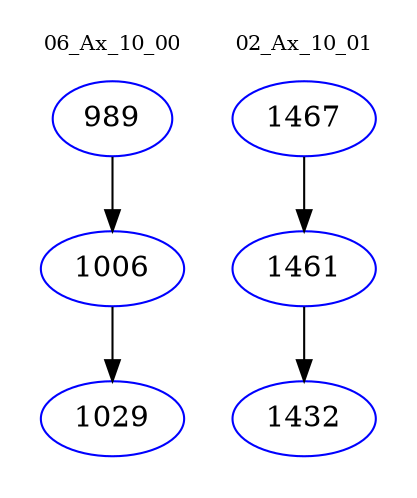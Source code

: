 digraph{
subgraph cluster_0 {
color = white
label = "06_Ax_10_00";
fontsize=10;
T0_989 [label="989", color="blue"]
T0_989 -> T0_1006 [color="black"]
T0_1006 [label="1006", color="blue"]
T0_1006 -> T0_1029 [color="black"]
T0_1029 [label="1029", color="blue"]
}
subgraph cluster_1 {
color = white
label = "02_Ax_10_01";
fontsize=10;
T1_1467 [label="1467", color="blue"]
T1_1467 -> T1_1461 [color="black"]
T1_1461 [label="1461", color="blue"]
T1_1461 -> T1_1432 [color="black"]
T1_1432 [label="1432", color="blue"]
}
}
